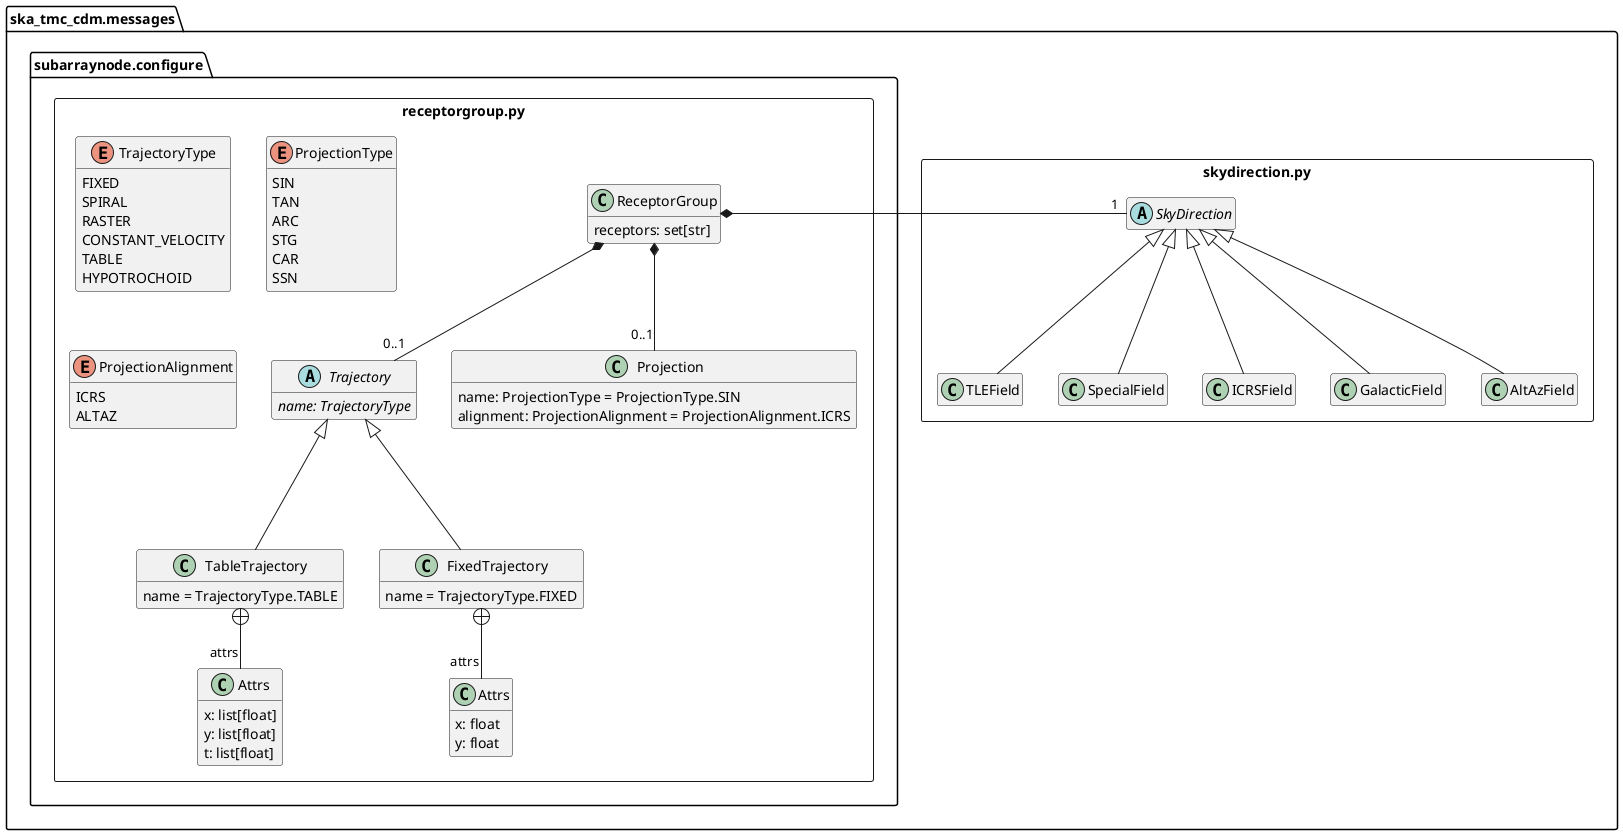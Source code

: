 @startuml
hide empty members

package "ska_tmc_cdm.messages" as base {

  package "skydirection.py" as skydirection <<Rectangle>> {
    abstract class SkyDirection {}
    SkyDirection <|-- TLEField
    SkyDirection <|-- SpecialField
    SkyDirection <|-- ICRSField
    SkyDirection <|-- GalacticField
    SkyDirection <|-- AltAzField
  }

  package "subarraynode.configure" as main {

    package "receptorgroup.py" as bar <<Rectangle>> {

      enum TrajectoryType {
        FIXED
        SPIRAL
        RASTER
        CONSTANT_VELOCITY
        TABLE
        HYPOTROCHOID
      }


      class TableTrajectory {
        name = TrajectoryType.TABLE
      }
      class "Attrs" as TableTrajectoryAttrs {
        x: list[float]
        y: list[float]
        t: list[float]
      }
      TableTrajectory +-- "attrs" TableTrajectoryAttrs

      class FixedTrajectory {
        name = TrajectoryType.FIXED
      }
      class "Attrs" as FixedTrajectoryAttrs {
        x: float
        y: float
      }
      FixedTrajectory +-- "attrs" FixedTrajectoryAttrs


      abstract class Trajectory {
        {abstract} name: TrajectoryType
      }
      Trajectory <|--- TableTrajectory
      Trajectory <|--- FixedTrajectory

      enum ProjectionType {
        SIN
        TAN
        ARC
        STG
        CAR
        SSN
      }

      enum ProjectionAlignment {
        ICRS
        ALTAZ
      }

      class Projection {
        name: ProjectionType = ProjectionType.SIN
        alignment: ProjectionAlignment = ProjectionAlignment.ICRS
      }

      class ReceptorGroup {
        receptors: set[str]
      }
      ReceptorGroup *-- "0..1" Trajectory
      ReceptorGroup *-- "0..1" Projection
      ReceptorGroup *- "1" SkyDirection
    }
  }
}

@enduml
